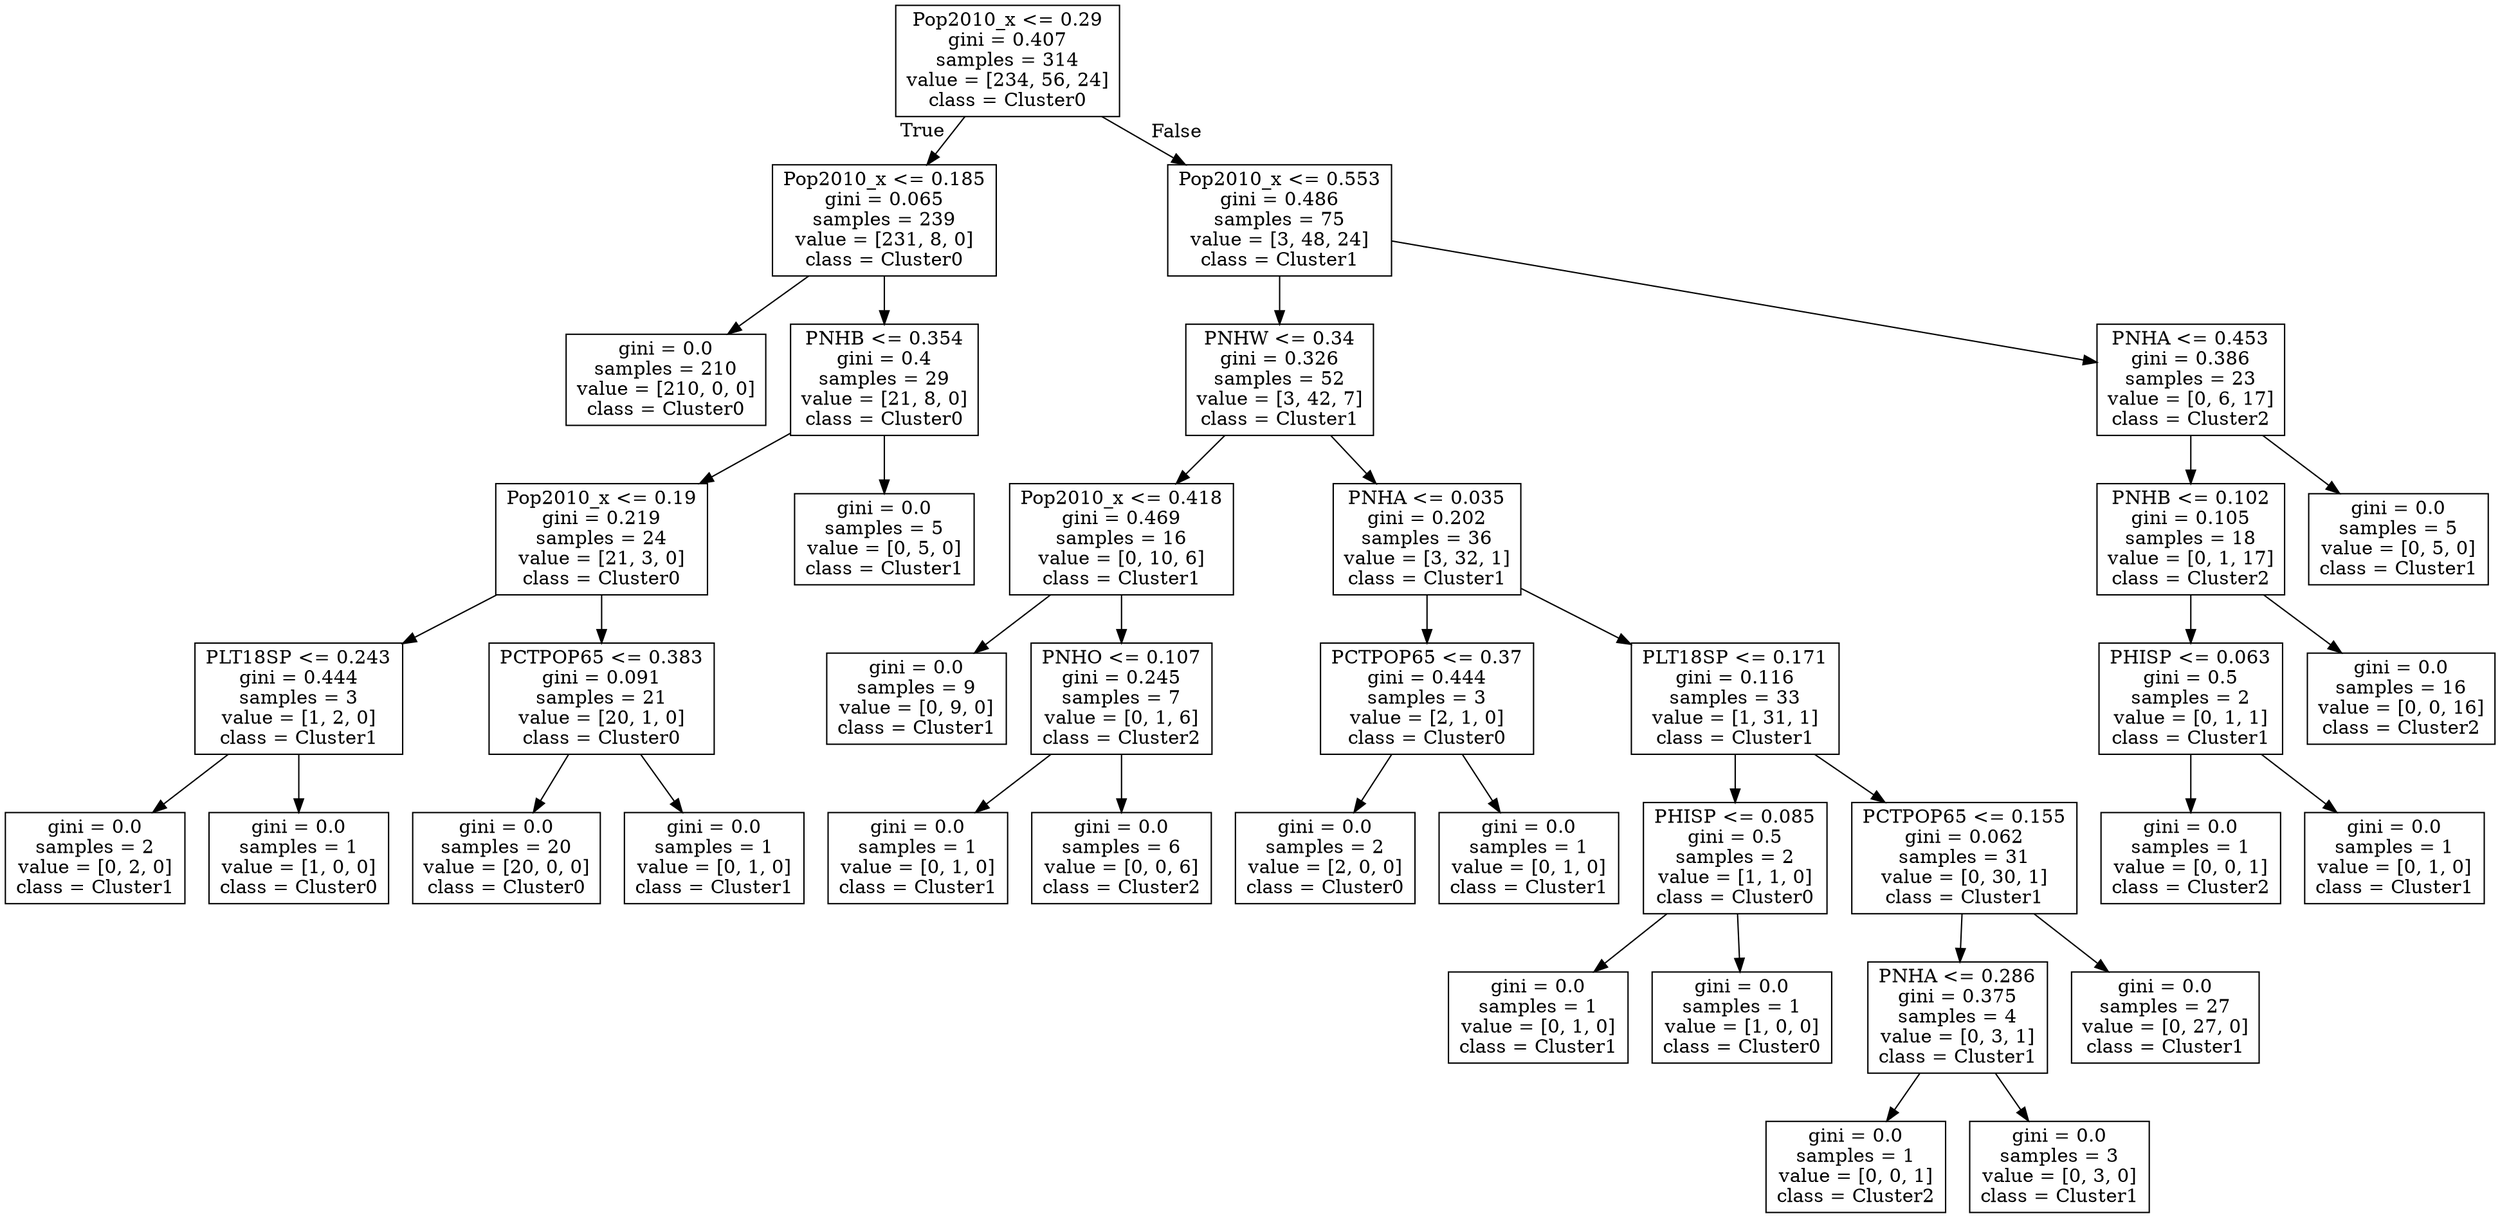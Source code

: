 digraph Tree {
node [shape=box] ;
0 [label="Pop2010_x <= 0.29\ngini = 0.407\nsamples = 314\nvalue = [234, 56, 24]\nclass = Cluster0"] ;
1 [label="Pop2010_x <= 0.185\ngini = 0.065\nsamples = 239\nvalue = [231, 8, 0]\nclass = Cluster0"] ;
0 -> 1 [labeldistance=2.5, labelangle=45, headlabel="True"] ;
2 [label="gini = 0.0\nsamples = 210\nvalue = [210, 0, 0]\nclass = Cluster0"] ;
1 -> 2 ;
3 [label="PNHB <= 0.354\ngini = 0.4\nsamples = 29\nvalue = [21, 8, 0]\nclass = Cluster0"] ;
1 -> 3 ;
4 [label="Pop2010_x <= 0.19\ngini = 0.219\nsamples = 24\nvalue = [21, 3, 0]\nclass = Cluster0"] ;
3 -> 4 ;
5 [label="PLT18SP <= 0.243\ngini = 0.444\nsamples = 3\nvalue = [1, 2, 0]\nclass = Cluster1"] ;
4 -> 5 ;
6 [label="gini = 0.0\nsamples = 2\nvalue = [0, 2, 0]\nclass = Cluster1"] ;
5 -> 6 ;
7 [label="gini = 0.0\nsamples = 1\nvalue = [1, 0, 0]\nclass = Cluster0"] ;
5 -> 7 ;
8 [label="PCTPOP65 <= 0.383\ngini = 0.091\nsamples = 21\nvalue = [20, 1, 0]\nclass = Cluster0"] ;
4 -> 8 ;
9 [label="gini = 0.0\nsamples = 20\nvalue = [20, 0, 0]\nclass = Cluster0"] ;
8 -> 9 ;
10 [label="gini = 0.0\nsamples = 1\nvalue = [0, 1, 0]\nclass = Cluster1"] ;
8 -> 10 ;
11 [label="gini = 0.0\nsamples = 5\nvalue = [0, 5, 0]\nclass = Cluster1"] ;
3 -> 11 ;
12 [label="Pop2010_x <= 0.553\ngini = 0.486\nsamples = 75\nvalue = [3, 48, 24]\nclass = Cluster1"] ;
0 -> 12 [labeldistance=2.5, labelangle=-45, headlabel="False"] ;
13 [label="PNHW <= 0.34\ngini = 0.326\nsamples = 52\nvalue = [3, 42, 7]\nclass = Cluster1"] ;
12 -> 13 ;
14 [label="Pop2010_x <= 0.418\ngini = 0.469\nsamples = 16\nvalue = [0, 10, 6]\nclass = Cluster1"] ;
13 -> 14 ;
15 [label="gini = 0.0\nsamples = 9\nvalue = [0, 9, 0]\nclass = Cluster1"] ;
14 -> 15 ;
16 [label="PNHO <= 0.107\ngini = 0.245\nsamples = 7\nvalue = [0, 1, 6]\nclass = Cluster2"] ;
14 -> 16 ;
17 [label="gini = 0.0\nsamples = 1\nvalue = [0, 1, 0]\nclass = Cluster1"] ;
16 -> 17 ;
18 [label="gini = 0.0\nsamples = 6\nvalue = [0, 0, 6]\nclass = Cluster2"] ;
16 -> 18 ;
19 [label="PNHA <= 0.035\ngini = 0.202\nsamples = 36\nvalue = [3, 32, 1]\nclass = Cluster1"] ;
13 -> 19 ;
20 [label="PCTPOP65 <= 0.37\ngini = 0.444\nsamples = 3\nvalue = [2, 1, 0]\nclass = Cluster0"] ;
19 -> 20 ;
21 [label="gini = 0.0\nsamples = 2\nvalue = [2, 0, 0]\nclass = Cluster0"] ;
20 -> 21 ;
22 [label="gini = 0.0\nsamples = 1\nvalue = [0, 1, 0]\nclass = Cluster1"] ;
20 -> 22 ;
23 [label="PLT18SP <= 0.171\ngini = 0.116\nsamples = 33\nvalue = [1, 31, 1]\nclass = Cluster1"] ;
19 -> 23 ;
24 [label="PHISP <= 0.085\ngini = 0.5\nsamples = 2\nvalue = [1, 1, 0]\nclass = Cluster0"] ;
23 -> 24 ;
25 [label="gini = 0.0\nsamples = 1\nvalue = [0, 1, 0]\nclass = Cluster1"] ;
24 -> 25 ;
26 [label="gini = 0.0\nsamples = 1\nvalue = [1, 0, 0]\nclass = Cluster0"] ;
24 -> 26 ;
27 [label="PCTPOP65 <= 0.155\ngini = 0.062\nsamples = 31\nvalue = [0, 30, 1]\nclass = Cluster1"] ;
23 -> 27 ;
28 [label="PNHA <= 0.286\ngini = 0.375\nsamples = 4\nvalue = [0, 3, 1]\nclass = Cluster1"] ;
27 -> 28 ;
29 [label="gini = 0.0\nsamples = 1\nvalue = [0, 0, 1]\nclass = Cluster2"] ;
28 -> 29 ;
30 [label="gini = 0.0\nsamples = 3\nvalue = [0, 3, 0]\nclass = Cluster1"] ;
28 -> 30 ;
31 [label="gini = 0.0\nsamples = 27\nvalue = [0, 27, 0]\nclass = Cluster1"] ;
27 -> 31 ;
32 [label="PNHA <= 0.453\ngini = 0.386\nsamples = 23\nvalue = [0, 6, 17]\nclass = Cluster2"] ;
12 -> 32 ;
33 [label="PNHB <= 0.102\ngini = 0.105\nsamples = 18\nvalue = [0, 1, 17]\nclass = Cluster2"] ;
32 -> 33 ;
34 [label="PHISP <= 0.063\ngini = 0.5\nsamples = 2\nvalue = [0, 1, 1]\nclass = Cluster1"] ;
33 -> 34 ;
35 [label="gini = 0.0\nsamples = 1\nvalue = [0, 0, 1]\nclass = Cluster2"] ;
34 -> 35 ;
36 [label="gini = 0.0\nsamples = 1\nvalue = [0, 1, 0]\nclass = Cluster1"] ;
34 -> 36 ;
37 [label="gini = 0.0\nsamples = 16\nvalue = [0, 0, 16]\nclass = Cluster2"] ;
33 -> 37 ;
38 [label="gini = 0.0\nsamples = 5\nvalue = [0, 5, 0]\nclass = Cluster1"] ;
32 -> 38 ;
}
